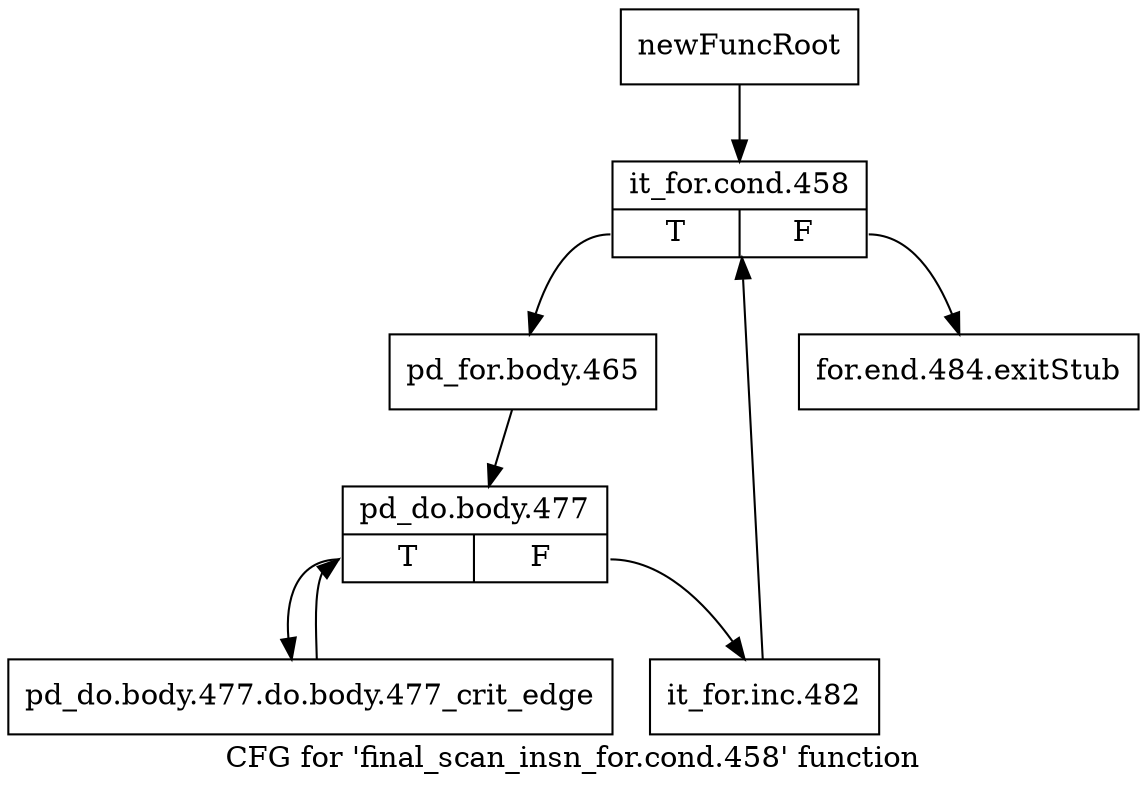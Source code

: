 digraph "CFG for 'final_scan_insn_for.cond.458' function" {
	label="CFG for 'final_scan_insn_for.cond.458' function";

	Node0xae34b60 [shape=record,label="{newFuncRoot}"];
	Node0xae34b60 -> Node0xae34c00;
	Node0xae34bb0 [shape=record,label="{for.end.484.exitStub}"];
	Node0xae34c00 [shape=record,label="{it_for.cond.458|{<s0>T|<s1>F}}"];
	Node0xae34c00:s0 -> Node0xae34c50;
	Node0xae34c00:s1 -> Node0xae34bb0;
	Node0xae34c50 [shape=record,label="{pd_for.body.465}"];
	Node0xae34c50 -> Node0xae34ca0;
	Node0xae34ca0 [shape=record,label="{pd_do.body.477|{<s0>T|<s1>F}}"];
	Node0xae34ca0:s0 -> Node0xae34d40;
	Node0xae34ca0:s1 -> Node0xae34cf0;
	Node0xae34cf0 [shape=record,label="{it_for.inc.482}"];
	Node0xae34cf0 -> Node0xae34c00;
	Node0xae34d40 [shape=record,label="{pd_do.body.477.do.body.477_crit_edge}"];
	Node0xae34d40 -> Node0xae34ca0;
}
